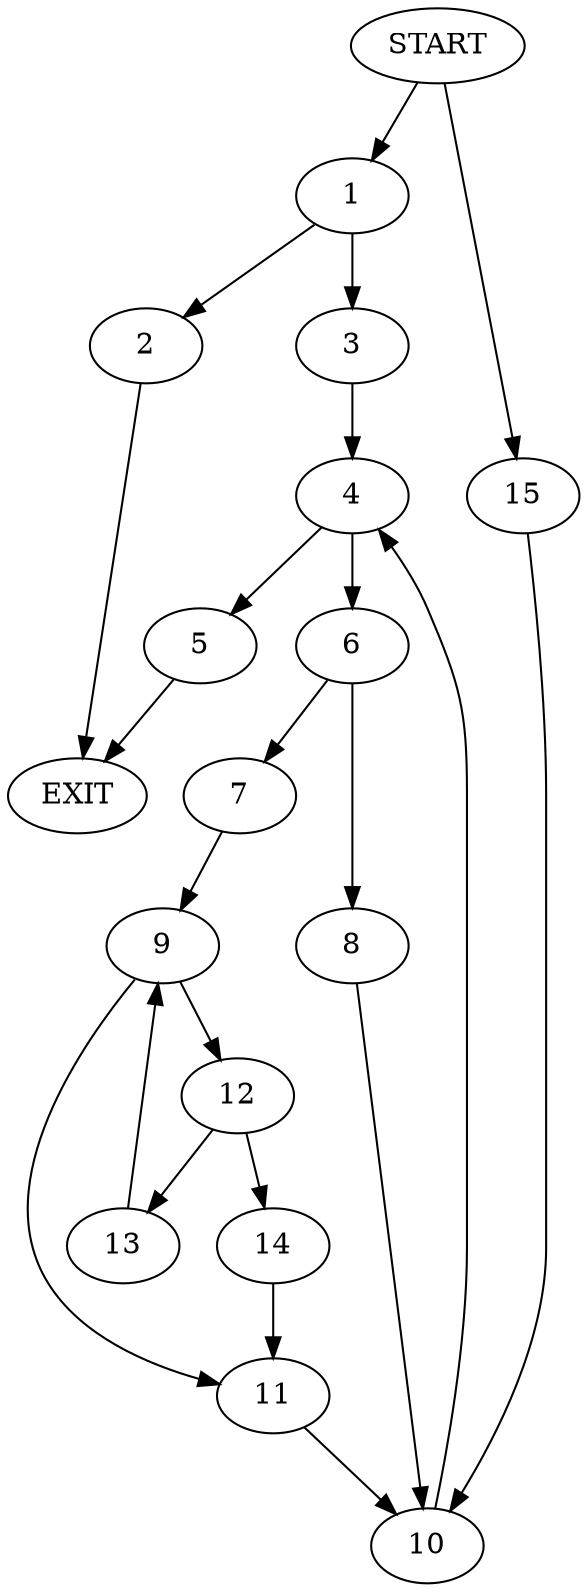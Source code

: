 digraph {
0 [label="START"]
16 [label="EXIT"]
0 -> 1
1 -> 2
1 -> 3
2 -> 16
3 -> 4
4 -> 5
4 -> 6
6 -> 7
6 -> 8
5 -> 16
7 -> 9
8 -> 10
10 -> 4
9 -> 11
9 -> 12
11 -> 10
12 -> 13
12 -> 14
13 -> 9
14 -> 11
0 -> 15
15 -> 10
}
